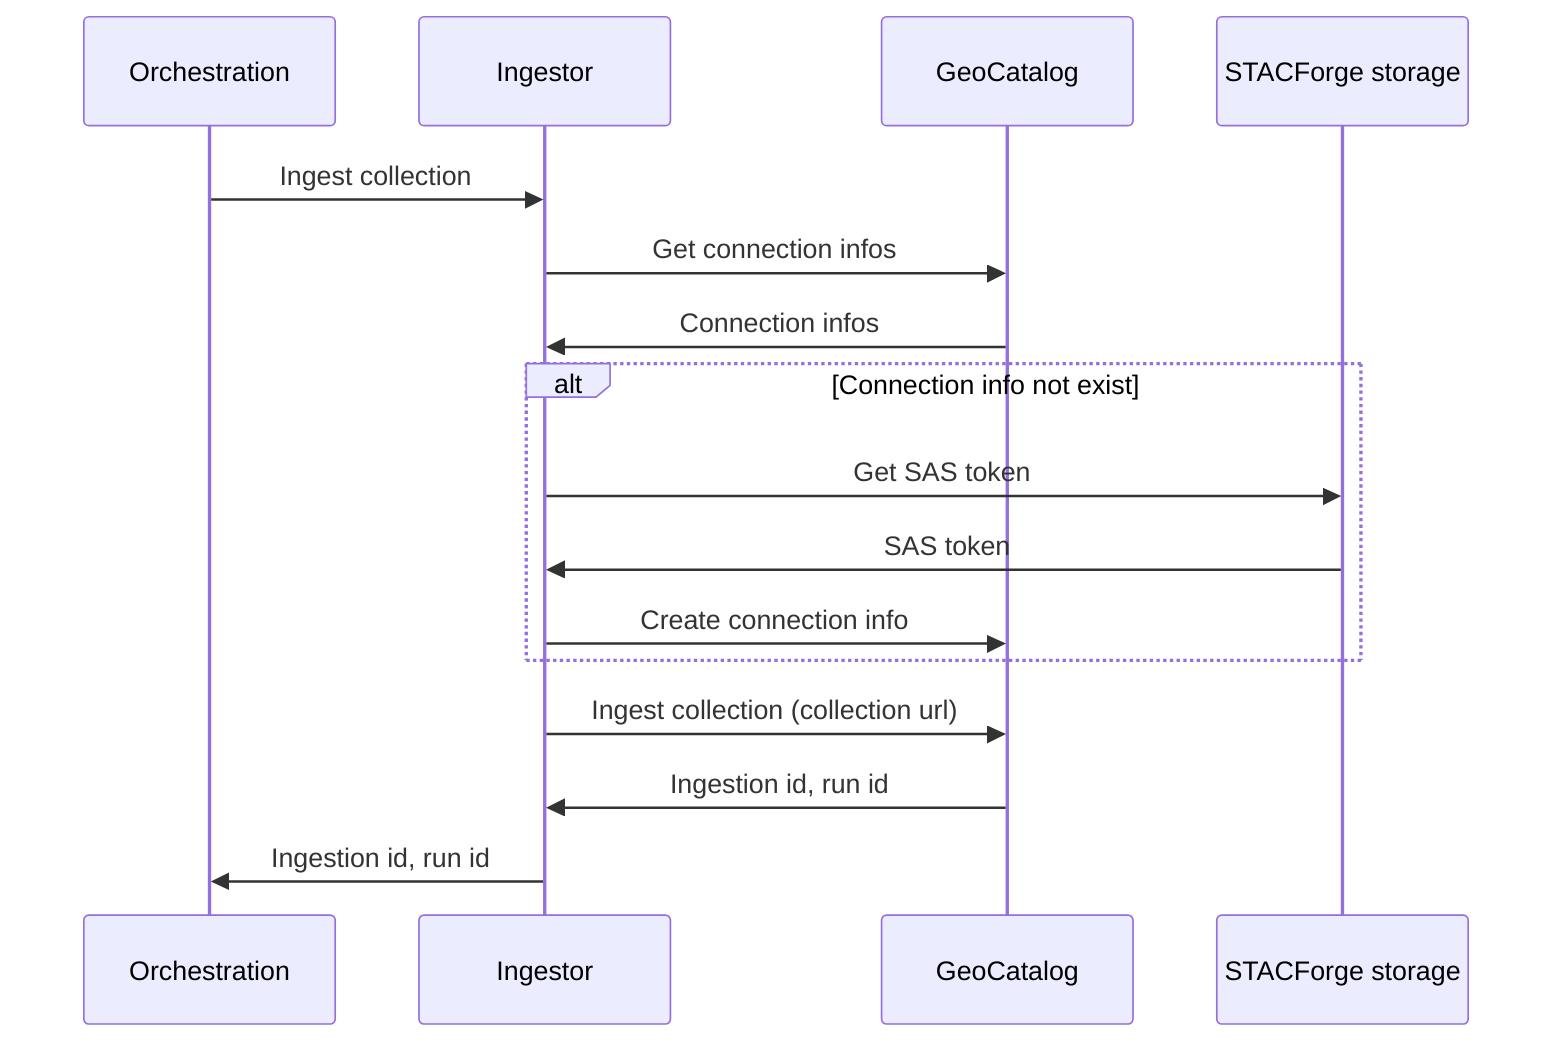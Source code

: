 sequenceDiagram
    participant O as Orchestration
    participant I as Ingestor
    participant G as GeoCatalog
    participant SS as STACForge storage

    O ->> I: Ingest collection
    I ->> G: Get connection infos
    G ->> I: Connection infos
    alt Connection info not exist
        I ->> SS: Get SAS token
        SS ->> I: SAS token
        I ->> G: Create connection info
    end
    I ->> G: Ingest collection (collection url)
    G ->> I: Ingestion id, run id
    I ->> O: Ingestion id, run id